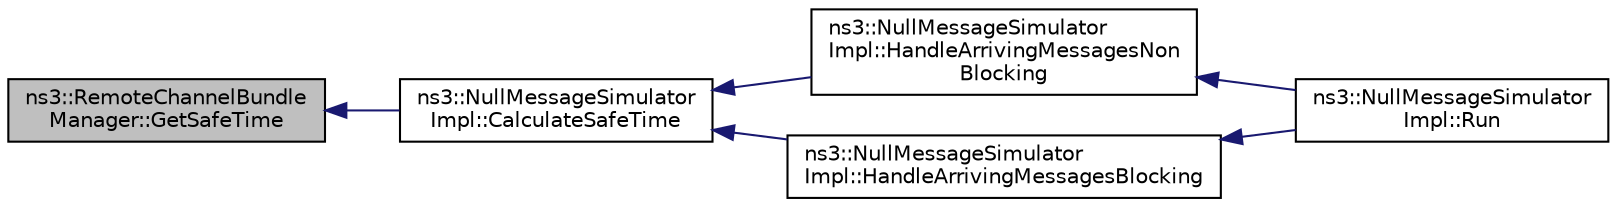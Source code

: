 digraph "ns3::RemoteChannelBundleManager::GetSafeTime"
{
  edge [fontname="Helvetica",fontsize="10",labelfontname="Helvetica",labelfontsize="10"];
  node [fontname="Helvetica",fontsize="10",shape=record];
  rankdir="LR";
  Node1 [label="ns3::RemoteChannelBundle\lManager::GetSafeTime",height=0.2,width=0.4,color="black", fillcolor="grey75", style="filled", fontcolor="black"];
  Node1 -> Node2 [dir="back",color="midnightblue",fontsize="10",style="solid"];
  Node2 [label="ns3::NullMessageSimulator\lImpl::CalculateSafeTime",height=0.2,width=0.4,color="black", fillcolor="white", style="filled",URL="$db/dea/classns3_1_1NullMessageSimulatorImpl.html#a50deae67a34fb3c9868973aa2d40cc12"];
  Node2 -> Node3 [dir="back",color="midnightblue",fontsize="10",style="solid"];
  Node3 [label="ns3::NullMessageSimulator\lImpl::HandleArrivingMessagesNon\lBlocking",height=0.2,width=0.4,color="black", fillcolor="white", style="filled",URL="$db/dea/classns3_1_1NullMessageSimulatorImpl.html#a8657269a848359b005c99e1793a6d746"];
  Node3 -> Node4 [dir="back",color="midnightblue",fontsize="10",style="solid"];
  Node4 [label="ns3::NullMessageSimulator\lImpl::Run",height=0.2,width=0.4,color="black", fillcolor="white", style="filled",URL="$db/dea/classns3_1_1NullMessageSimulatorImpl.html#ab6919d906d7706a688b4452127860b77"];
  Node2 -> Node5 [dir="back",color="midnightblue",fontsize="10",style="solid"];
  Node5 [label="ns3::NullMessageSimulator\lImpl::HandleArrivingMessagesBlocking",height=0.2,width=0.4,color="black", fillcolor="white", style="filled",URL="$db/dea/classns3_1_1NullMessageSimulatorImpl.html#ad5c131aba980fb0e6cba16d7feab9fb5"];
  Node5 -> Node4 [dir="back",color="midnightblue",fontsize="10",style="solid"];
}
